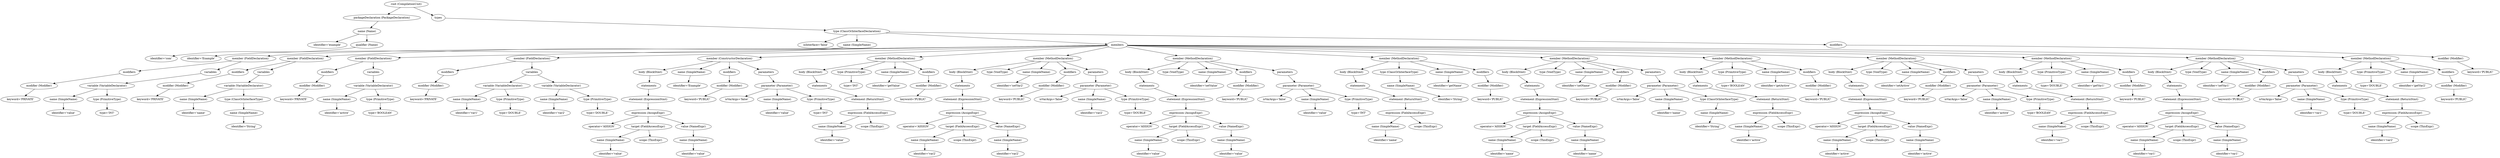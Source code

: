 digraph {
n0 [label="root (CompilationUnit)"];
n1 [label="packageDeclaration (PackageDeclaration)"];
n0 -> n1;
n2 [label="name (Name)"];
n1 -> n2;
n3 [label="identifier='example'"];
n2 -> n3;
n4 [label="qualifier (Name)"];
n2 -> n4;
n5 [label="identifier='com'"];
n4 -> n5;
n6 [label="types"];
n0 -> n6;
n7 [label="type (ClassOrInterfaceDeclaration)"];
n6 -> n7;
n8 [label="isInterface='false'"];
n7 -> n8;
n9 [label="name (SimpleName)"];
n7 -> n9;
n10 [label="identifier='Example'"];
n9 -> n10;
n11 [label="members"];
n7 -> n11;
n12 [label="member (FieldDeclaration)"];
n11 -> n12;
n13 [label="modifiers"];
n12 -> n13;
n14 [label="modifier (Modifier)"];
n13 -> n14;
n15 [label="keyword='PRIVATE'"];
n14 -> n15;
n16 [label="variables"];
n12 -> n16;
n17 [label="variable (VariableDeclarator)"];
n16 -> n17;
n18 [label="name (SimpleName)"];
n17 -> n18;
n19 [label="identifier='value'"];
n18 -> n19;
n20 [label="type (PrimitiveType)"];
n17 -> n20;
n21 [label="type='INT'"];
n20 -> n21;
n22 [label="member (FieldDeclaration)"];
n11 -> n22;
n23 [label="modifiers"];
n22 -> n23;
n24 [label="modifier (Modifier)"];
n23 -> n24;
n25 [label="keyword='PRIVATE'"];
n24 -> n25;
n26 [label="variables"];
n22 -> n26;
n27 [label="variable (VariableDeclarator)"];
n26 -> n27;
n28 [label="name (SimpleName)"];
n27 -> n28;
n29 [label="identifier='name'"];
n28 -> n29;
n30 [label="type (ClassOrInterfaceType)"];
n27 -> n30;
n31 [label="name (SimpleName)"];
n30 -> n31;
n32 [label="identifier='String'"];
n31 -> n32;
n33 [label="member (FieldDeclaration)"];
n11 -> n33;
n34 [label="modifiers"];
n33 -> n34;
n35 [label="modifier (Modifier)"];
n34 -> n35;
n36 [label="keyword='PRIVATE'"];
n35 -> n36;
n37 [label="variables"];
n33 -> n37;
n38 [label="variable (VariableDeclarator)"];
n37 -> n38;
n39 [label="name (SimpleName)"];
n38 -> n39;
n40 [label="identifier='active'"];
n39 -> n40;
n41 [label="type (PrimitiveType)"];
n38 -> n41;
n42 [label="type='BOOLEAN'"];
n41 -> n42;
n43 [label="member (FieldDeclaration)"];
n11 -> n43;
n44 [label="modifiers"];
n43 -> n44;
n45 [label="modifier (Modifier)"];
n44 -> n45;
n46 [label="keyword='PRIVATE'"];
n45 -> n46;
n47 [label="variables"];
n43 -> n47;
n48 [label="variable (VariableDeclarator)"];
n47 -> n48;
n49 [label="name (SimpleName)"];
n48 -> n49;
n50 [label="identifier='var1'"];
n49 -> n50;
n51 [label="type (PrimitiveType)"];
n48 -> n51;
n52 [label="type='DOUBLE'"];
n51 -> n52;
n53 [label="variable (VariableDeclarator)"];
n47 -> n53;
n54 [label="name (SimpleName)"];
n53 -> n54;
n55 [label="identifier='var2'"];
n54 -> n55;
n56 [label="type (PrimitiveType)"];
n53 -> n56;
n57 [label="type='DOUBLE'"];
n56 -> n57;
n58 [label="member (ConstructorDeclaration)"];
n11 -> n58;
n59 [label="body (BlockStmt)"];
n58 -> n59;
n60 [label="statements"];
n59 -> n60;
n61 [label="statement (ExpressionStmt)"];
n60 -> n61;
n62 [label="expression (AssignExpr)"];
n61 -> n62;
n63 [label="operator='ASSIGN'"];
n62 -> n63;
n64 [label="target (FieldAccessExpr)"];
n62 -> n64;
n65 [label="name (SimpleName)"];
n64 -> n65;
n66 [label="identifier='value'"];
n65 -> n66;
n67 [label="scope (ThisExpr)"];
n64 -> n67;
n68 [label="value (NameExpr)"];
n62 -> n68;
n69 [label="name (SimpleName)"];
n68 -> n69;
n70 [label="identifier='value'"];
n69 -> n70;
n71 [label="name (SimpleName)"];
n58 -> n71;
n72 [label="identifier='Example'"];
n71 -> n72;
n73 [label="modifiers"];
n58 -> n73;
n74 [label="modifier (Modifier)"];
n73 -> n74;
n75 [label="keyword='PUBLIC'"];
n74 -> n75;
n76 [label="parameters"];
n58 -> n76;
n77 [label="parameter (Parameter)"];
n76 -> n77;
n78 [label="isVarArgs='false'"];
n77 -> n78;
n79 [label="name (SimpleName)"];
n77 -> n79;
n80 [label="identifier='value'"];
n79 -> n80;
n81 [label="type (PrimitiveType)"];
n77 -> n81;
n82 [label="type='INT'"];
n81 -> n82;
n83 [label="member (MethodDeclaration)"];
n11 -> n83;
n84 [label="body (BlockStmt)"];
n83 -> n84;
n85 [label="statements"];
n84 -> n85;
n86 [label="statement (ReturnStmt)"];
n85 -> n86;
n87 [label="expression (FieldAccessExpr)"];
n86 -> n87;
n88 [label="name (SimpleName)"];
n87 -> n88;
n89 [label="identifier='value'"];
n88 -> n89;
n90 [label="scope (ThisExpr)"];
n87 -> n90;
n91 [label="type (PrimitiveType)"];
n83 -> n91;
n92 [label="type='INT'"];
n91 -> n92;
n93 [label="name (SimpleName)"];
n83 -> n93;
n94 [label="identifier='getValue'"];
n93 -> n94;
n95 [label="modifiers"];
n83 -> n95;
n96 [label="modifier (Modifier)"];
n95 -> n96;
n97 [label="keyword='PUBLIC'"];
n96 -> n97;
n98 [label="member (MethodDeclaration)"];
n11 -> n98;
n99 [label="body (BlockStmt)"];
n98 -> n99;
n100 [label="statements"];
n99 -> n100;
n101 [label="statement (ExpressionStmt)"];
n100 -> n101;
n102 [label="expression (AssignExpr)"];
n101 -> n102;
n103 [label="operator='ASSIGN'"];
n102 -> n103;
n104 [label="target (FieldAccessExpr)"];
n102 -> n104;
n105 [label="name (SimpleName)"];
n104 -> n105;
n106 [label="identifier='var2'"];
n105 -> n106;
n107 [label="scope (ThisExpr)"];
n104 -> n107;
n108 [label="value (NameExpr)"];
n102 -> n108;
n109 [label="name (SimpleName)"];
n108 -> n109;
n110 [label="identifier='var2'"];
n109 -> n110;
n111 [label="type (VoidType)"];
n98 -> n111;
n112 [label="name (SimpleName)"];
n98 -> n112;
n113 [label="identifier='setVar2'"];
n112 -> n113;
n114 [label="modifiers"];
n98 -> n114;
n115 [label="modifier (Modifier)"];
n114 -> n115;
n116 [label="keyword='PUBLIC'"];
n115 -> n116;
n117 [label="parameters"];
n98 -> n117;
n118 [label="parameter (Parameter)"];
n117 -> n118;
n119 [label="isVarArgs='false'"];
n118 -> n119;
n120 [label="name (SimpleName)"];
n118 -> n120;
n121 [label="identifier='var2'"];
n120 -> n121;
n122 [label="type (PrimitiveType)"];
n118 -> n122;
n123 [label="type='DOUBLE'"];
n122 -> n123;
n124 [label="member (MethodDeclaration)"];
n11 -> n124;
n125 [label="body (BlockStmt)"];
n124 -> n125;
n126 [label="statements"];
n125 -> n126;
n127 [label="statement (ExpressionStmt)"];
n126 -> n127;
n128 [label="expression (AssignExpr)"];
n127 -> n128;
n129 [label="operator='ASSIGN'"];
n128 -> n129;
n130 [label="target (FieldAccessExpr)"];
n128 -> n130;
n131 [label="name (SimpleName)"];
n130 -> n131;
n132 [label="identifier='value'"];
n131 -> n132;
n133 [label="scope (ThisExpr)"];
n130 -> n133;
n134 [label="value (NameExpr)"];
n128 -> n134;
n135 [label="name (SimpleName)"];
n134 -> n135;
n136 [label="identifier='value'"];
n135 -> n136;
n137 [label="type (VoidType)"];
n124 -> n137;
n138 [label="name (SimpleName)"];
n124 -> n138;
n139 [label="identifier='setValue'"];
n138 -> n139;
n140 [label="modifiers"];
n124 -> n140;
n141 [label="modifier (Modifier)"];
n140 -> n141;
n142 [label="keyword='PUBLIC'"];
n141 -> n142;
n143 [label="parameters"];
n124 -> n143;
n144 [label="parameter (Parameter)"];
n143 -> n144;
n145 [label="isVarArgs='false'"];
n144 -> n145;
n146 [label="name (SimpleName)"];
n144 -> n146;
n147 [label="identifier='value'"];
n146 -> n147;
n148 [label="type (PrimitiveType)"];
n144 -> n148;
n149 [label="type='INT'"];
n148 -> n149;
n150 [label="member (MethodDeclaration)"];
n11 -> n150;
n151 [label="body (BlockStmt)"];
n150 -> n151;
n152 [label="statements"];
n151 -> n152;
n153 [label="statement (ReturnStmt)"];
n152 -> n153;
n154 [label="expression (FieldAccessExpr)"];
n153 -> n154;
n155 [label="name (SimpleName)"];
n154 -> n155;
n156 [label="identifier='name'"];
n155 -> n156;
n157 [label="scope (ThisExpr)"];
n154 -> n157;
n158 [label="type (ClassOrInterfaceType)"];
n150 -> n158;
n159 [label="name (SimpleName)"];
n158 -> n159;
n160 [label="identifier='String'"];
n159 -> n160;
n161 [label="name (SimpleName)"];
n150 -> n161;
n162 [label="identifier='getName'"];
n161 -> n162;
n163 [label="modifiers"];
n150 -> n163;
n164 [label="modifier (Modifier)"];
n163 -> n164;
n165 [label="keyword='PUBLIC'"];
n164 -> n165;
n166 [label="member (MethodDeclaration)"];
n11 -> n166;
n167 [label="body (BlockStmt)"];
n166 -> n167;
n168 [label="statements"];
n167 -> n168;
n169 [label="statement (ExpressionStmt)"];
n168 -> n169;
n170 [label="expression (AssignExpr)"];
n169 -> n170;
n171 [label="operator='ASSIGN'"];
n170 -> n171;
n172 [label="target (FieldAccessExpr)"];
n170 -> n172;
n173 [label="name (SimpleName)"];
n172 -> n173;
n174 [label="identifier='name'"];
n173 -> n174;
n175 [label="scope (ThisExpr)"];
n172 -> n175;
n176 [label="value (NameExpr)"];
n170 -> n176;
n177 [label="name (SimpleName)"];
n176 -> n177;
n178 [label="identifier='name'"];
n177 -> n178;
n179 [label="type (VoidType)"];
n166 -> n179;
n180 [label="name (SimpleName)"];
n166 -> n180;
n181 [label="identifier='setName'"];
n180 -> n181;
n182 [label="modifiers"];
n166 -> n182;
n183 [label="modifier (Modifier)"];
n182 -> n183;
n184 [label="keyword='PUBLIC'"];
n183 -> n184;
n185 [label="parameters"];
n166 -> n185;
n186 [label="parameter (Parameter)"];
n185 -> n186;
n187 [label="isVarArgs='false'"];
n186 -> n187;
n188 [label="name (SimpleName)"];
n186 -> n188;
n189 [label="identifier='name'"];
n188 -> n189;
n190 [label="type (ClassOrInterfaceType)"];
n186 -> n190;
n191 [label="name (SimpleName)"];
n190 -> n191;
n192 [label="identifier='String'"];
n191 -> n192;
n193 [label="member (MethodDeclaration)"];
n11 -> n193;
n194 [label="body (BlockStmt)"];
n193 -> n194;
n195 [label="statements"];
n194 -> n195;
n196 [label="statement (ReturnStmt)"];
n195 -> n196;
n197 [label="expression (FieldAccessExpr)"];
n196 -> n197;
n198 [label="name (SimpleName)"];
n197 -> n198;
n199 [label="identifier='active'"];
n198 -> n199;
n200 [label="scope (ThisExpr)"];
n197 -> n200;
n201 [label="type (PrimitiveType)"];
n193 -> n201;
n202 [label="type='BOOLEAN'"];
n201 -> n202;
n203 [label="name (SimpleName)"];
n193 -> n203;
n204 [label="identifier='getActive'"];
n203 -> n204;
n205 [label="modifiers"];
n193 -> n205;
n206 [label="modifier (Modifier)"];
n205 -> n206;
n207 [label="keyword='PUBLIC'"];
n206 -> n207;
n208 [label="member (MethodDeclaration)"];
n11 -> n208;
n209 [label="body (BlockStmt)"];
n208 -> n209;
n210 [label="statements"];
n209 -> n210;
n211 [label="statement (ExpressionStmt)"];
n210 -> n211;
n212 [label="expression (AssignExpr)"];
n211 -> n212;
n213 [label="operator='ASSIGN'"];
n212 -> n213;
n214 [label="target (FieldAccessExpr)"];
n212 -> n214;
n215 [label="name (SimpleName)"];
n214 -> n215;
n216 [label="identifier='active'"];
n215 -> n216;
n217 [label="scope (ThisExpr)"];
n214 -> n217;
n218 [label="value (NameExpr)"];
n212 -> n218;
n219 [label="name (SimpleName)"];
n218 -> n219;
n220 [label="identifier='active'"];
n219 -> n220;
n221 [label="type (VoidType)"];
n208 -> n221;
n222 [label="name (SimpleName)"];
n208 -> n222;
n223 [label="identifier='setActive'"];
n222 -> n223;
n224 [label="modifiers"];
n208 -> n224;
n225 [label="modifier (Modifier)"];
n224 -> n225;
n226 [label="keyword='PUBLIC'"];
n225 -> n226;
n227 [label="parameters"];
n208 -> n227;
n228 [label="parameter (Parameter)"];
n227 -> n228;
n229 [label="isVarArgs='false'"];
n228 -> n229;
n230 [label="name (SimpleName)"];
n228 -> n230;
n231 [label="identifier='active'"];
n230 -> n231;
n232 [label="type (PrimitiveType)"];
n228 -> n232;
n233 [label="type='BOOLEAN'"];
n232 -> n233;
n234 [label="member (MethodDeclaration)"];
n11 -> n234;
n235 [label="body (BlockStmt)"];
n234 -> n235;
n236 [label="statements"];
n235 -> n236;
n237 [label="statement (ReturnStmt)"];
n236 -> n237;
n238 [label="expression (FieldAccessExpr)"];
n237 -> n238;
n239 [label="name (SimpleName)"];
n238 -> n239;
n240 [label="identifier='var1'"];
n239 -> n240;
n241 [label="scope (ThisExpr)"];
n238 -> n241;
n242 [label="type (PrimitiveType)"];
n234 -> n242;
n243 [label="type='DOUBLE'"];
n242 -> n243;
n244 [label="name (SimpleName)"];
n234 -> n244;
n245 [label="identifier='getVar1'"];
n244 -> n245;
n246 [label="modifiers"];
n234 -> n246;
n247 [label="modifier (Modifier)"];
n246 -> n247;
n248 [label="keyword='PUBLIC'"];
n247 -> n248;
n249 [label="member (MethodDeclaration)"];
n11 -> n249;
n250 [label="body (BlockStmt)"];
n249 -> n250;
n251 [label="statements"];
n250 -> n251;
n252 [label="statement (ExpressionStmt)"];
n251 -> n252;
n253 [label="expression (AssignExpr)"];
n252 -> n253;
n254 [label="operator='ASSIGN'"];
n253 -> n254;
n255 [label="target (FieldAccessExpr)"];
n253 -> n255;
n256 [label="name (SimpleName)"];
n255 -> n256;
n257 [label="identifier='var1'"];
n256 -> n257;
n258 [label="scope (ThisExpr)"];
n255 -> n258;
n259 [label="value (NameExpr)"];
n253 -> n259;
n260 [label="name (SimpleName)"];
n259 -> n260;
n261 [label="identifier='var1'"];
n260 -> n261;
n262 [label="type (VoidType)"];
n249 -> n262;
n263 [label="name (SimpleName)"];
n249 -> n263;
n264 [label="identifier='setVar1'"];
n263 -> n264;
n265 [label="modifiers"];
n249 -> n265;
n266 [label="modifier (Modifier)"];
n265 -> n266;
n267 [label="keyword='PUBLIC'"];
n266 -> n267;
n268 [label="parameters"];
n249 -> n268;
n269 [label="parameter (Parameter)"];
n268 -> n269;
n270 [label="isVarArgs='false'"];
n269 -> n270;
n271 [label="name (SimpleName)"];
n269 -> n271;
n272 [label="identifier='var1'"];
n271 -> n272;
n273 [label="type (PrimitiveType)"];
n269 -> n273;
n274 [label="type='DOUBLE'"];
n273 -> n274;
n275 [label="member (MethodDeclaration)"];
n11 -> n275;
n276 [label="body (BlockStmt)"];
n275 -> n276;
n277 [label="statements"];
n276 -> n277;
n278 [label="statement (ReturnStmt)"];
n277 -> n278;
n279 [label="expression (FieldAccessExpr)"];
n278 -> n279;
n280 [label="name (SimpleName)"];
n279 -> n280;
n281 [label="identifier='var2'"];
n280 -> n281;
n282 [label="scope (ThisExpr)"];
n279 -> n282;
n283 [label="type (PrimitiveType)"];
n275 -> n283;
n284 [label="type='DOUBLE'"];
n283 -> n284;
n285 [label="name (SimpleName)"];
n275 -> n285;
n286 [label="identifier='getVar2'"];
n285 -> n286;
n287 [label="modifiers"];
n275 -> n287;
n288 [label="modifier (Modifier)"];
n287 -> n288;
n289 [label="keyword='PUBLIC'"];
n288 -> n289;
n290 [label="modifiers"];
n7 -> n290;
n291 [label="modifier (Modifier)"];
n290 -> n291;
n292 [label="keyword='PUBLIC'"];
n291 -> n292;
}